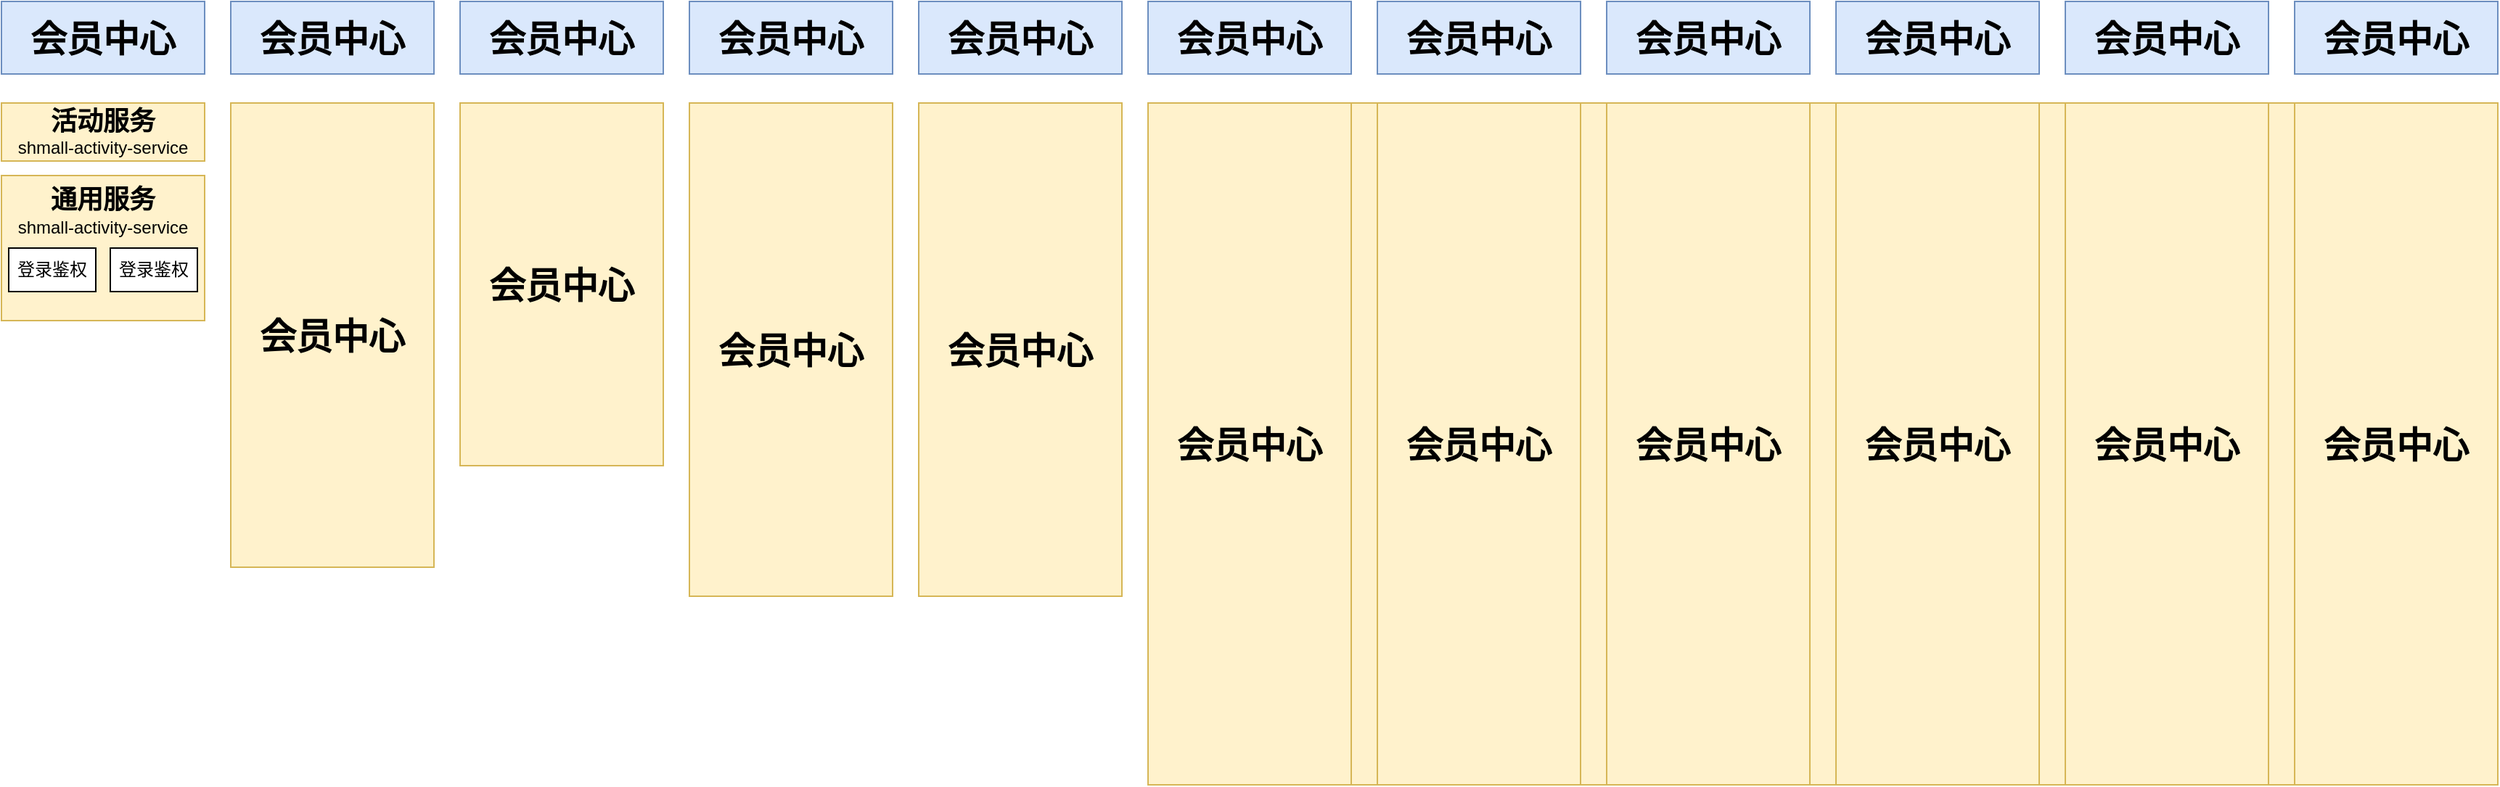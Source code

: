 <mxfile version="24.7.17">
  <diagram name="第 1 页" id="hZs13M3GJtKdBzcRhd1a">
    <mxGraphModel dx="1926" dy="1282" grid="1" gridSize="10" guides="1" tooltips="1" connect="1" arrows="1" fold="1" page="1" pageScale="1" pageWidth="827" pageHeight="1169" math="0" shadow="0">
      <root>
        <mxCell id="0" />
        <mxCell id="1" parent="0" />
        <mxCell id="NgWxv2v9otWXy7bS2Y64-9" value="会员中心" style="rounded=0;whiteSpace=wrap;html=1;fillColor=#dae8fc;strokeColor=#6c8ebf;fontSize=25;fontStyle=1" vertex="1" parent="1">
          <mxGeometry x="80" y="170" width="140" height="50" as="geometry" />
        </mxCell>
        <mxCell id="NgWxv2v9otWXy7bS2Y64-10" value="会员中心" style="rounded=0;whiteSpace=wrap;html=1;fillColor=#dae8fc;strokeColor=#6c8ebf;fontSize=25;fontStyle=1" vertex="1" parent="1">
          <mxGeometry x="238" y="170" width="140" height="50" as="geometry" />
        </mxCell>
        <mxCell id="NgWxv2v9otWXy7bS2Y64-11" value="会员中心" style="rounded=0;whiteSpace=wrap;html=1;fillColor=#dae8fc;strokeColor=#6c8ebf;fontSize=25;fontStyle=1" vertex="1" parent="1">
          <mxGeometry x="396" y="170" width="140" height="50" as="geometry" />
        </mxCell>
        <mxCell id="NgWxv2v9otWXy7bS2Y64-12" value="会员中心" style="rounded=0;whiteSpace=wrap;html=1;fillColor=#dae8fc;strokeColor=#6c8ebf;fontSize=25;fontStyle=1" vertex="1" parent="1">
          <mxGeometry x="554" y="170" width="140" height="50" as="geometry" />
        </mxCell>
        <mxCell id="NgWxv2v9otWXy7bS2Y64-13" value="会员中心" style="rounded=0;whiteSpace=wrap;html=1;fillColor=#dae8fc;strokeColor=#6c8ebf;fontSize=25;fontStyle=1" vertex="1" parent="1">
          <mxGeometry x="712" y="170" width="140" height="50" as="geometry" />
        </mxCell>
        <mxCell id="NgWxv2v9otWXy7bS2Y64-14" value="会员中心" style="rounded=0;whiteSpace=wrap;html=1;fillColor=#dae8fc;strokeColor=#6c8ebf;fontSize=25;fontStyle=1" vertex="1" parent="1">
          <mxGeometry x="870" y="170" width="140" height="50" as="geometry" />
        </mxCell>
        <mxCell id="NgWxv2v9otWXy7bS2Y64-15" value="会员中心" style="rounded=0;whiteSpace=wrap;html=1;fillColor=#dae8fc;strokeColor=#6c8ebf;fontSize=25;fontStyle=1" vertex="1" parent="1">
          <mxGeometry x="1028" y="170" width="140" height="50" as="geometry" />
        </mxCell>
        <mxCell id="NgWxv2v9otWXy7bS2Y64-16" value="会员中心" style="rounded=0;whiteSpace=wrap;html=1;fillColor=#dae8fc;strokeColor=#6c8ebf;fontSize=25;fontStyle=1" vertex="1" parent="1">
          <mxGeometry x="1186" y="170" width="140" height="50" as="geometry" />
        </mxCell>
        <mxCell id="NgWxv2v9otWXy7bS2Y64-17" value="会员中心" style="rounded=0;whiteSpace=wrap;html=1;fillColor=#dae8fc;strokeColor=#6c8ebf;fontSize=25;fontStyle=1" vertex="1" parent="1">
          <mxGeometry x="1344" y="170" width="140" height="50" as="geometry" />
        </mxCell>
        <mxCell id="NgWxv2v9otWXy7bS2Y64-18" value="会员中心" style="rounded=0;whiteSpace=wrap;html=1;fillColor=#dae8fc;strokeColor=#6c8ebf;fontSize=25;fontStyle=1" vertex="1" parent="1">
          <mxGeometry x="1502" y="170" width="140" height="50" as="geometry" />
        </mxCell>
        <mxCell id="NgWxv2v9otWXy7bS2Y64-19" value="会员中心" style="rounded=0;whiteSpace=wrap;html=1;fillColor=#dae8fc;strokeColor=#6c8ebf;fontSize=25;fontStyle=1" vertex="1" parent="1">
          <mxGeometry x="1660" y="170" width="140" height="50" as="geometry" />
        </mxCell>
        <mxCell id="NgWxv2v9otWXy7bS2Y64-125" value="" style="group" vertex="1" connectable="0" parent="1">
          <mxGeometry x="80" y="240" width="140" height="150" as="geometry" />
        </mxCell>
        <mxCell id="NgWxv2v9otWXy7bS2Y64-126" value="&lt;font style=&quot;font-size: 18px;&quot;&gt;&lt;b&gt;活动服务&lt;/b&gt;&lt;/font&gt;&lt;br&gt;shmall-activity-service" style="rounded=0;whiteSpace=wrap;html=1;fillColor=#fff2cc;strokeColor=#d6b656;" vertex="1" parent="NgWxv2v9otWXy7bS2Y64-125">
          <mxGeometry width="140" height="40" as="geometry" />
        </mxCell>
        <mxCell id="NgWxv2v9otWXy7bS2Y64-127" value="&lt;span style=&quot;font-size: 18px;&quot;&gt;&lt;b&gt;通用服务&lt;/b&gt;&lt;/span&gt;&lt;br&gt;shmall-activity-service" style="rounded=0;whiteSpace=wrap;html=1;fillColor=#fff2cc;strokeColor=#d6b656;verticalAlign=top;" vertex="1" parent="NgWxv2v9otWXy7bS2Y64-125">
          <mxGeometry y="50" width="140" height="100" as="geometry" />
        </mxCell>
        <mxCell id="NgWxv2v9otWXy7bS2Y64-128" value="" style="group" vertex="1" connectable="0" parent="NgWxv2v9otWXy7bS2Y64-125">
          <mxGeometry x="5" y="100" width="130" height="30" as="geometry" />
        </mxCell>
        <mxCell id="NgWxv2v9otWXy7bS2Y64-129" value="登录鉴权" style="rounded=0;whiteSpace=wrap;html=1;" vertex="1" parent="NgWxv2v9otWXy7bS2Y64-128">
          <mxGeometry width="60" height="30" as="geometry" />
        </mxCell>
        <mxCell id="NgWxv2v9otWXy7bS2Y64-130" value="登录鉴权" style="rounded=0;whiteSpace=wrap;html=1;" vertex="1" parent="NgWxv2v9otWXy7bS2Y64-128">
          <mxGeometry x="70" width="60" height="30" as="geometry" />
        </mxCell>
        <mxCell id="NgWxv2v9otWXy7bS2Y64-156" value="会员中心" style="rounded=0;whiteSpace=wrap;html=1;fillColor=#fff2cc;strokeColor=#d6b656;fontSize=25;fontStyle=1" vertex="1" parent="1">
          <mxGeometry x="238" y="240" width="140" height="320" as="geometry" />
        </mxCell>
        <mxCell id="NgWxv2v9otWXy7bS2Y64-157" value="会员中心" style="rounded=0;whiteSpace=wrap;html=1;fillColor=#fff2cc;strokeColor=#d6b656;fontSize=25;fontStyle=1" vertex="1" parent="1">
          <mxGeometry x="396" y="240" width="140" height="250" as="geometry" />
        </mxCell>
        <mxCell id="NgWxv2v9otWXy7bS2Y64-158" value="会员中心" style="rounded=0;whiteSpace=wrap;html=1;fillColor=#fff2cc;strokeColor=#d6b656;fontSize=25;fontStyle=1" vertex="1" parent="1">
          <mxGeometry x="554" y="240" width="140" height="340" as="geometry" />
        </mxCell>
        <mxCell id="NgWxv2v9otWXy7bS2Y64-159" value="会员中心" style="rounded=0;whiteSpace=wrap;html=1;fillColor=#fff2cc;strokeColor=#d6b656;fontSize=25;fontStyle=1" vertex="1" parent="1">
          <mxGeometry x="712" y="240" width="140" height="340" as="geometry" />
        </mxCell>
        <mxCell id="NgWxv2v9otWXy7bS2Y64-166" value="" style="group;fillColor=#fff2cc;strokeColor=#d6b656;" vertex="1" connectable="0" parent="1">
          <mxGeometry x="870" y="240" width="930" height="470" as="geometry" />
        </mxCell>
        <mxCell id="NgWxv2v9otWXy7bS2Y64-160" value="会员中心" style="rounded=0;whiteSpace=wrap;html=1;fillColor=#fff2cc;strokeColor=#d6b656;fontSize=25;fontStyle=1" vertex="1" parent="NgWxv2v9otWXy7bS2Y64-166">
          <mxGeometry width="140" height="470" as="geometry" />
        </mxCell>
        <mxCell id="NgWxv2v9otWXy7bS2Y64-161" value="会员中心" style="rounded=0;whiteSpace=wrap;html=1;fillColor=#fff2cc;strokeColor=#d6b656;fontSize=25;fontStyle=1" vertex="1" parent="NgWxv2v9otWXy7bS2Y64-166">
          <mxGeometry x="158" width="140" height="470" as="geometry" />
        </mxCell>
        <mxCell id="NgWxv2v9otWXy7bS2Y64-162" value="会员中心" style="rounded=0;whiteSpace=wrap;html=1;fillColor=#fff2cc;strokeColor=#d6b656;fontSize=25;fontStyle=1" vertex="1" parent="NgWxv2v9otWXy7bS2Y64-166">
          <mxGeometry x="316" width="140" height="470" as="geometry" />
        </mxCell>
        <mxCell id="NgWxv2v9otWXy7bS2Y64-163" value="会员中心" style="rounded=0;whiteSpace=wrap;html=1;fillColor=#fff2cc;strokeColor=#d6b656;fontSize=25;fontStyle=1" vertex="1" parent="NgWxv2v9otWXy7bS2Y64-166">
          <mxGeometry x="474" width="140" height="470" as="geometry" />
        </mxCell>
        <mxCell id="NgWxv2v9otWXy7bS2Y64-164" value="会员中心" style="rounded=0;whiteSpace=wrap;html=1;fillColor=#fff2cc;strokeColor=#d6b656;fontSize=25;fontStyle=1" vertex="1" parent="NgWxv2v9otWXy7bS2Y64-166">
          <mxGeometry x="632" width="140" height="470" as="geometry" />
        </mxCell>
        <mxCell id="NgWxv2v9otWXy7bS2Y64-165" value="会员中心" style="rounded=0;whiteSpace=wrap;html=1;fillColor=#fff2cc;strokeColor=#d6b656;fontSize=25;fontStyle=1" vertex="1" parent="NgWxv2v9otWXy7bS2Y64-166">
          <mxGeometry x="790" width="140" height="470" as="geometry" />
        </mxCell>
      </root>
    </mxGraphModel>
  </diagram>
</mxfile>
